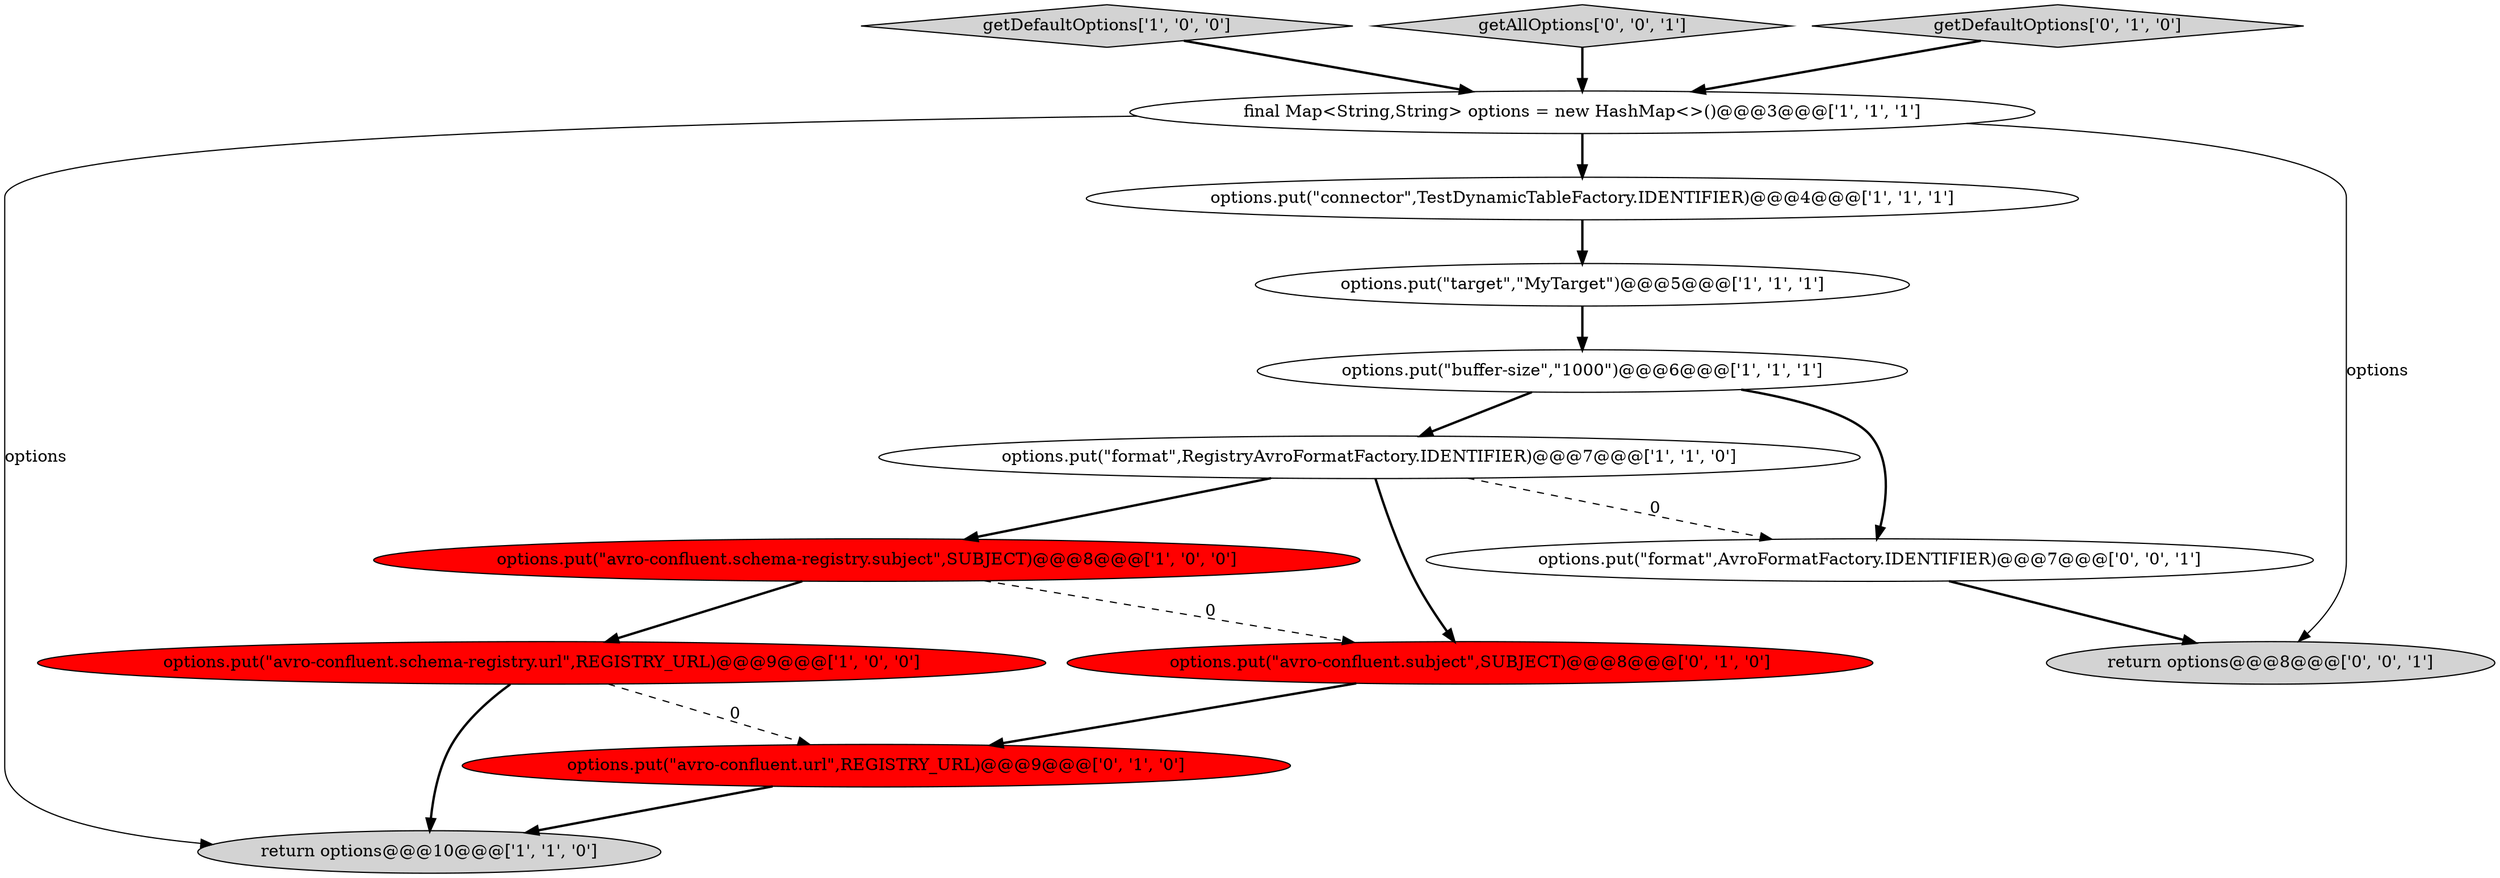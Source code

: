 digraph {
4 [style = filled, label = "return options@@@10@@@['1', '1', '0']", fillcolor = lightgray, shape = ellipse image = "AAA0AAABBB1BBB"];
3 [style = filled, label = "options.put(\"connector\",TestDynamicTableFactory.IDENTIFIER)@@@4@@@['1', '1', '1']", fillcolor = white, shape = ellipse image = "AAA0AAABBB1BBB"];
8 [style = filled, label = "options.put(\"buffer-size\",\"1000\")@@@6@@@['1', '1', '1']", fillcolor = white, shape = ellipse image = "AAA0AAABBB1BBB"];
7 [style = filled, label = "getDefaultOptions['1', '0', '0']", fillcolor = lightgray, shape = diamond image = "AAA0AAABBB1BBB"];
14 [style = filled, label = "return options@@@8@@@['0', '0', '1']", fillcolor = lightgray, shape = ellipse image = "AAA0AAABBB3BBB"];
10 [style = filled, label = "options.put(\"avro-confluent.url\",REGISTRY_URL)@@@9@@@['0', '1', '0']", fillcolor = red, shape = ellipse image = "AAA1AAABBB2BBB"];
13 [style = filled, label = "getAllOptions['0', '0', '1']", fillcolor = lightgray, shape = diamond image = "AAA0AAABBB3BBB"];
0 [style = filled, label = "options.put(\"target\",\"MyTarget\")@@@5@@@['1', '1', '1']", fillcolor = white, shape = ellipse image = "AAA0AAABBB1BBB"];
1 [style = filled, label = "options.put(\"format\",RegistryAvroFormatFactory.IDENTIFIER)@@@7@@@['1', '1', '0']", fillcolor = white, shape = ellipse image = "AAA0AAABBB1BBB"];
5 [style = filled, label = "final Map<String,String> options = new HashMap<>()@@@3@@@['1', '1', '1']", fillcolor = white, shape = ellipse image = "AAA0AAABBB1BBB"];
6 [style = filled, label = "options.put(\"avro-confluent.schema-registry.subject\",SUBJECT)@@@8@@@['1', '0', '0']", fillcolor = red, shape = ellipse image = "AAA1AAABBB1BBB"];
12 [style = filled, label = "options.put(\"format\",AvroFormatFactory.IDENTIFIER)@@@7@@@['0', '0', '1']", fillcolor = white, shape = ellipse image = "AAA0AAABBB3BBB"];
11 [style = filled, label = "getDefaultOptions['0', '1', '0']", fillcolor = lightgray, shape = diamond image = "AAA0AAABBB2BBB"];
2 [style = filled, label = "options.put(\"avro-confluent.schema-registry.url\",REGISTRY_URL)@@@9@@@['1', '0', '0']", fillcolor = red, shape = ellipse image = "AAA1AAABBB1BBB"];
9 [style = filled, label = "options.put(\"avro-confluent.subject\",SUBJECT)@@@8@@@['0', '1', '0']", fillcolor = red, shape = ellipse image = "AAA1AAABBB2BBB"];
5->3 [style = bold, label=""];
8->1 [style = bold, label=""];
12->14 [style = bold, label=""];
13->5 [style = bold, label=""];
11->5 [style = bold, label=""];
1->12 [style = dashed, label="0"];
7->5 [style = bold, label=""];
1->9 [style = bold, label=""];
1->6 [style = bold, label=""];
9->10 [style = bold, label=""];
5->14 [style = solid, label="options"];
2->4 [style = bold, label=""];
5->4 [style = solid, label="options"];
8->12 [style = bold, label=""];
3->0 [style = bold, label=""];
2->10 [style = dashed, label="0"];
0->8 [style = bold, label=""];
6->9 [style = dashed, label="0"];
6->2 [style = bold, label=""];
10->4 [style = bold, label=""];
}
